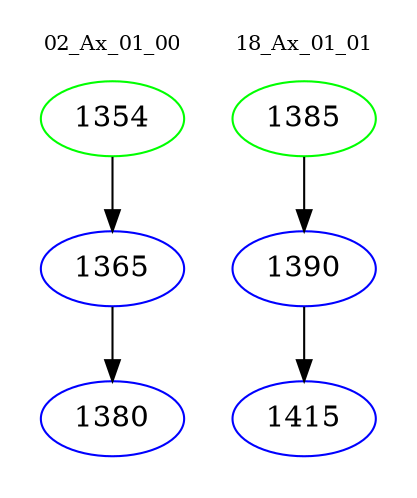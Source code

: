 digraph{
subgraph cluster_0 {
color = white
label = "02_Ax_01_00";
fontsize=10;
T0_1354 [label="1354", color="green"]
T0_1354 -> T0_1365 [color="black"]
T0_1365 [label="1365", color="blue"]
T0_1365 -> T0_1380 [color="black"]
T0_1380 [label="1380", color="blue"]
}
subgraph cluster_1 {
color = white
label = "18_Ax_01_01";
fontsize=10;
T1_1385 [label="1385", color="green"]
T1_1385 -> T1_1390 [color="black"]
T1_1390 [label="1390", color="blue"]
T1_1390 -> T1_1415 [color="black"]
T1_1415 [label="1415", color="blue"]
}
}
